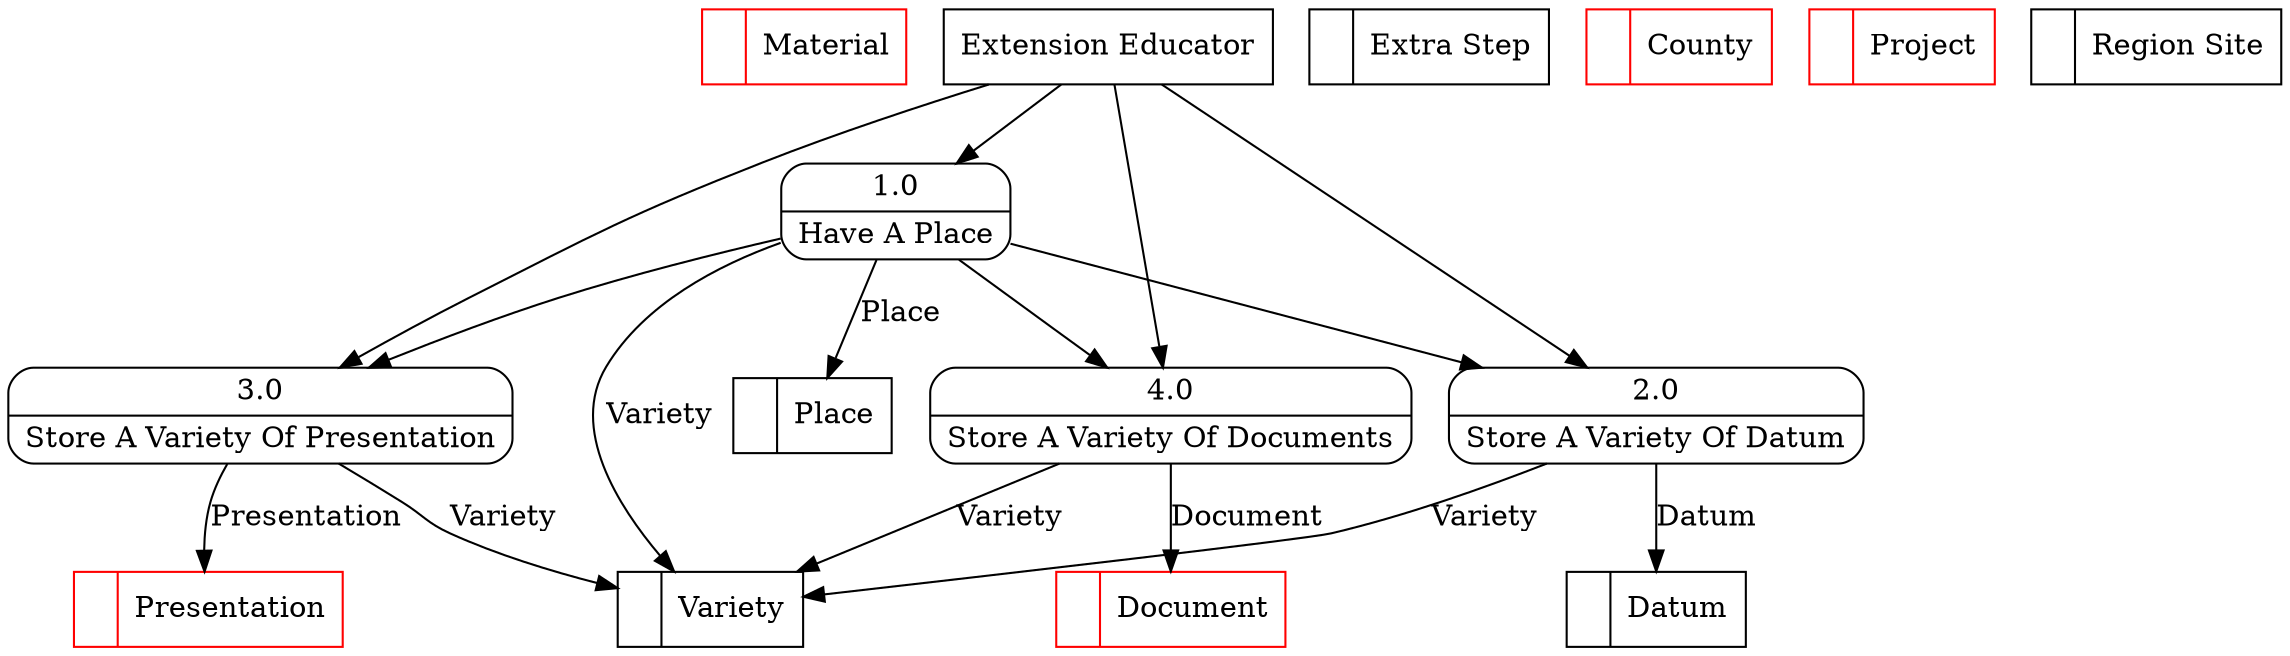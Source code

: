 digraph dfd2{ 
node[shape=record]
200 [label="<f0>  |<f1> Material " color=red];
201 [label="<f0>  |<f1> Place " ];
202 [label="<f0>  |<f1> Variety " ];
203 [label="<f0>  |<f1> Extra Step " ];
204 [label="<f0>  |<f1> County " color=red];
205 [label="<f0>  |<f1> Datum " ];
206 [label="<f0>  |<f1> Presentation " color=red];
207 [label="<f0>  |<f1> Document " color=red];
208 [label="<f0>  |<f1> Project " color=red];
209 [label="<f0>  |<f1> Region Site " ];
210 [label="Extension Educator" shape=box];
211 [label="{<f0> 1.0|<f1> Have A Place }" shape=Mrecord];
212 [label="{<f0> 2.0|<f1> Store A Variety Of Datum }" shape=Mrecord];
213 [label="{<f0> 3.0|<f1> Store A Variety Of Presentation }" shape=Mrecord];
214 [label="{<f0> 4.0|<f1> Store A Variety Of Documents }" shape=Mrecord];
210 -> 211
210 -> 212
210 -> 213
210 -> 214
211 -> 212
211 -> 213
211 -> 214
211 -> 201 [label="Place"]
211 -> 202 [label="Variety"]
212 -> 205 [label="Datum"]
212 -> 202 [label="Variety"]
213 -> 206 [label="Presentation"]
213 -> 202 [label="Variety"]
214 -> 202 [label="Variety"]
214 -> 207 [label="Document"]
}